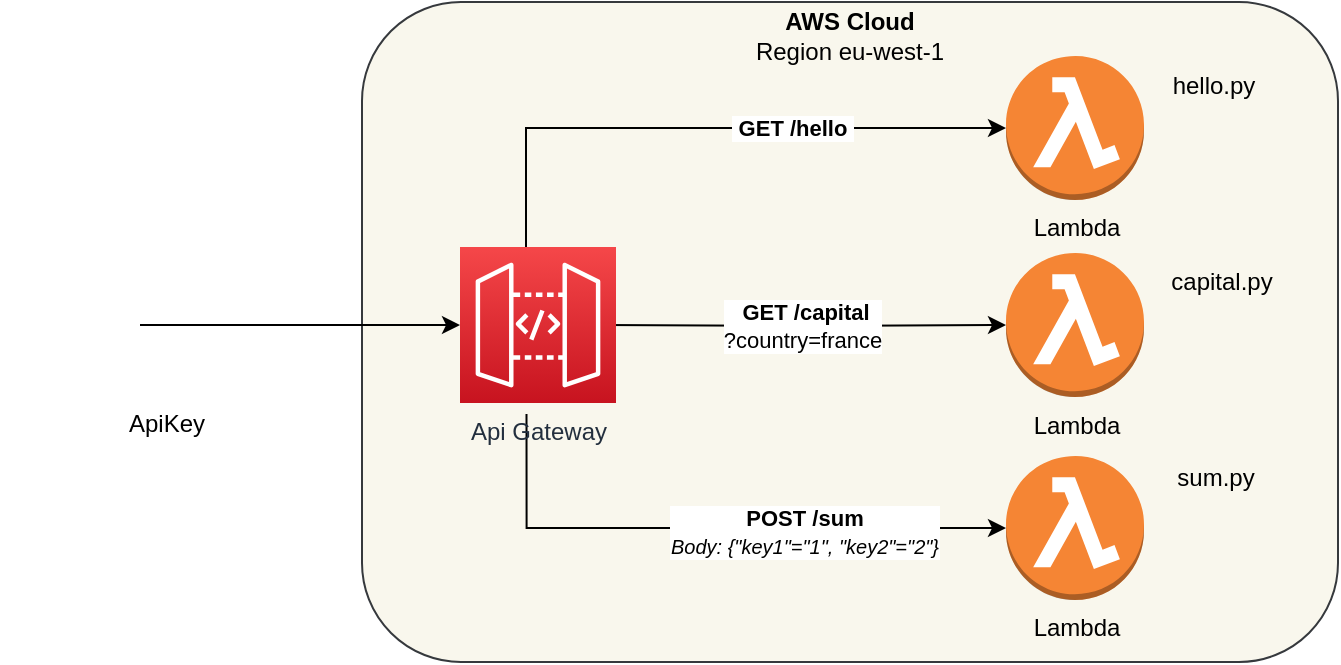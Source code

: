 <mxfile version="12.9.14" type="device"><diagram id="PHeXfyFAgFoiRSAdkoag" name="Page-1"><mxGraphModel dx="944" dy="490" grid="1" gridSize="10" guides="1" tooltips="1" connect="1" arrows="1" fold="1" page="1" pageScale="1" pageWidth="850" pageHeight="1100" math="0" shadow="0"><root><mxCell id="0"/><mxCell id="1" parent="0"/><mxCell id="p3LETKSCUg9EA0F-gVOi-31" value="" style="rounded=1;whiteSpace=wrap;html=1;fillColor=#f9f7ed;strokeColor=#36393d;" parent="1" vertex="1"><mxGeometry x="211" y="30" width="488" height="330" as="geometry"/></mxCell><mxCell id="p3LETKSCUg9EA0F-gVOi-20" style="edgeStyle=orthogonalEdgeStyle;rounded=0;orthogonalLoop=1;jettySize=auto;html=1;entryX=0;entryY=0.5;entryDx=0;entryDy=0;entryPerimeter=0;" parent="1" target="p3LETKSCUg9EA0F-gVOi-19" edge="1"><mxGeometry relative="1" as="geometry"><mxPoint x="293.25" y="236" as="sourcePoint"/><mxPoint x="465" y="305" as="targetPoint"/><Array as="points"><mxPoint x="293" y="293"/></Array></mxGeometry></mxCell><mxCell id="p3LETKSCUg9EA0F-gVOi-22" value="&lt;b&gt;&amp;nbsp;POST /sum&amp;nbsp;&lt;br&gt;&lt;/b&gt;&lt;i style=&quot;font-size: 10px&quot;&gt;Body: {&quot;key1&quot;=&quot;1&quot;, &quot;key2&quot;=&quot;2&quot;}&lt;/i&gt;&lt;b&gt;&lt;br&gt;&lt;/b&gt;" style="edgeLabel;html=1;align=center;verticalAlign=middle;resizable=0;points=[];" parent="p3LETKSCUg9EA0F-gVOi-20" vertex="1" connectable="0"><mxGeometry x="0.242" y="2" relative="1" as="geometry"><mxPoint x="11.03" y="3.98" as="offset"/></mxGeometry></mxCell><mxCell id="p3LETKSCUg9EA0F-gVOi-4" style="edgeStyle=orthogonalEdgeStyle;rounded=0;orthogonalLoop=1;jettySize=auto;html=1;" parent="1" source="p3LETKSCUg9EA0F-gVOi-3" target="ObpNAzqTMvq7XpuC1REq-1" edge="1"><mxGeometry relative="1" as="geometry"><mxPoint x="255" y="191.5" as="targetPoint"/></mxGeometry></mxCell><mxCell id="p3LETKSCUg9EA0F-gVOi-3" value="" style="shape=image;html=1;verticalAlign=top;verticalLabelPosition=bottom;labelBackgroundColor=#ffffff;imageAspect=0;aspect=fixed;image=https://cdn4.iconfinder.com/data/icons/iconshock_avatars/48/hombre_hippie_48.png" parent="1" vertex="1"><mxGeometry x="30" y="156.5" width="70" height="70" as="geometry"/></mxCell><mxCell id="p3LETKSCUg9EA0F-gVOi-14" style="edgeStyle=orthogonalEdgeStyle;rounded=0;orthogonalLoop=1;jettySize=auto;html=1;" parent="1" target="p3LETKSCUg9EA0F-gVOi-9" edge="1" source="ObpNAzqTMvq7XpuC1REq-1"><mxGeometry relative="1" as="geometry"><mxPoint x="293.25" y="145" as="sourcePoint"/><mxPoint x="355" y="68" as="targetPoint"/><Array as="points"><mxPoint x="293" y="93"/></Array></mxGeometry></mxCell><mxCell id="p3LETKSCUg9EA0F-gVOi-17" value="&lt;b&gt;&amp;nbsp;GET /hello&amp;nbsp;&lt;/b&gt;" style="edgeLabel;html=1;align=center;verticalAlign=middle;resizable=0;points=[];" parent="p3LETKSCUg9EA0F-gVOi-14" vertex="1" connectable="0"><mxGeometry x="0.118" relative="1" as="geometry"><mxPoint x="24.33" as="offset"/></mxGeometry></mxCell><mxCell id="p3LETKSCUg9EA0F-gVOi-16" style="edgeStyle=orthogonalEdgeStyle;rounded=0;orthogonalLoop=1;jettySize=auto;html=1;entryX=0;entryY=0.5;entryDx=0;entryDy=0;entryPerimeter=0;" parent="1" target="p3LETKSCUg9EA0F-gVOi-15" edge="1"><mxGeometry relative="1" as="geometry"><mxPoint x="331.5" y="191.5" as="sourcePoint"/></mxGeometry></mxCell><mxCell id="p3LETKSCUg9EA0F-gVOi-18" value="&amp;nbsp;&lt;b&gt;GET /capital&lt;/b&gt;&lt;br&gt;?country=france" style="edgeLabel;html=1;align=center;verticalAlign=middle;resizable=0;points=[];" parent="p3LETKSCUg9EA0F-gVOi-16" vertex="1" connectable="0"><mxGeometry x="-0.288" relative="1" as="geometry"><mxPoint x="26.83" as="offset"/></mxGeometry></mxCell><mxCell id="p3LETKSCUg9EA0F-gVOi-9" value="Lambda" style="outlineConnect=0;dashed=0;verticalLabelPosition=bottom;verticalAlign=top;align=center;html=1;shape=mxgraph.aws3.lambda_function;fillColor=#F58534;gradientColor=none;" parent="1" vertex="1"><mxGeometry x="533" y="57" width="69" height="72" as="geometry"/></mxCell><mxCell id="p3LETKSCUg9EA0F-gVOi-11" value="ApiKey" style="shape=image;html=1;verticalAlign=top;verticalLabelPosition=bottom;labelBackgroundColor=#ffffff;imageAspect=0;aspect=fixed;image=https://cdn0.iconfinder.com/data/icons/glyphpack/44/key-128.png" parent="1" vertex="1"><mxGeometry x="98" y="196.5" width="30" height="30" as="geometry"/></mxCell><mxCell id="p3LETKSCUg9EA0F-gVOi-15" value="Lambda" style="outlineConnect=0;dashed=0;verticalLabelPosition=bottom;verticalAlign=top;align=center;html=1;shape=mxgraph.aws3.lambda_function;fillColor=#F58534;gradientColor=none;" parent="1" vertex="1"><mxGeometry x="533" y="155.5" width="69" height="72" as="geometry"/></mxCell><mxCell id="p3LETKSCUg9EA0F-gVOi-19" value="Lambda" style="outlineConnect=0;dashed=0;verticalLabelPosition=bottom;verticalAlign=top;align=center;html=1;shape=mxgraph.aws3.lambda_function;fillColor=#F58534;gradientColor=none;" parent="1" vertex="1"><mxGeometry x="533" y="257" width="69" height="72" as="geometry"/></mxCell><mxCell id="p3LETKSCUg9EA0F-gVOi-24" value="" style="shape=image;html=1;verticalAlign=top;verticalLabelPosition=bottom;labelBackgroundColor=#ffffff;imageAspect=0;aspect=fixed;image=https://cdn4.iconfinder.com/data/icons/scripting-and-programming-languages/512/Python_logo-128.png" parent="1" vertex="1"><mxGeometry x="583" y="57" width="30" height="30" as="geometry"/></mxCell><mxCell id="p3LETKSCUg9EA0F-gVOi-25" value="" style="shape=image;html=1;verticalAlign=top;verticalLabelPosition=bottom;labelBackgroundColor=#ffffff;imageAspect=0;aspect=fixed;image=https://cdn4.iconfinder.com/data/icons/scripting-and-programming-languages/512/Python_logo-128.png" parent="1" vertex="1"><mxGeometry x="583" y="155.5" width="30" height="30" as="geometry"/></mxCell><mxCell id="p3LETKSCUg9EA0F-gVOi-26" value="" style="shape=image;html=1;verticalAlign=top;verticalLabelPosition=bottom;labelBackgroundColor=#ffffff;imageAspect=0;aspect=fixed;image=https://cdn4.iconfinder.com/data/icons/scripting-and-programming-languages/512/Python_logo-128.png" parent="1" vertex="1"><mxGeometry x="583" y="258" width="30" height="30" as="geometry"/></mxCell><mxCell id="p3LETKSCUg9EA0F-gVOi-27" value="hello.py" style="text;html=1;strokeColor=none;fillColor=none;align=center;verticalAlign=middle;whiteSpace=wrap;rounded=0;" parent="1" vertex="1"><mxGeometry x="617" y="62" width="40" height="20" as="geometry"/></mxCell><mxCell id="p3LETKSCUg9EA0F-gVOi-28" value="capital.py" style="text;html=1;strokeColor=none;fillColor=none;align=center;verticalAlign=middle;whiteSpace=wrap;rounded=0;" parent="1" vertex="1"><mxGeometry x="621" y="159.5" width="40" height="20" as="geometry"/></mxCell><mxCell id="p3LETKSCUg9EA0F-gVOi-29" value="sum.py" style="text;html=1;strokeColor=none;fillColor=none;align=center;verticalAlign=middle;whiteSpace=wrap;rounded=0;" parent="1" vertex="1"><mxGeometry x="618" y="258" width="40" height="20" as="geometry"/></mxCell><mxCell id="p3LETKSCUg9EA0F-gVOi-34" value="&lt;b&gt;AWS Cloud&lt;/b&gt;&lt;br&gt;Region eu-west-1" style="text;html=1;strokeColor=none;fillColor=none;align=center;verticalAlign=middle;whiteSpace=wrap;rounded=0;" parent="1" vertex="1"><mxGeometry x="390" y="37" width="130" height="20" as="geometry"/></mxCell><mxCell id="ObpNAzqTMvq7XpuC1REq-1" value="Api Gateway" style="outlineConnect=0;fontColor=#232F3E;gradientColor=#F54749;gradientDirection=north;fillColor=#C7131F;strokeColor=#ffffff;dashed=0;verticalLabelPosition=bottom;verticalAlign=top;align=center;html=1;fontSize=12;fontStyle=0;aspect=fixed;shape=mxgraph.aws4.resourceIcon;resIcon=mxgraph.aws4.api_gateway;" vertex="1" parent="1"><mxGeometry x="260" y="152.5" width="78" height="78" as="geometry"/></mxCell></root></mxGraphModel></diagram></mxfile>